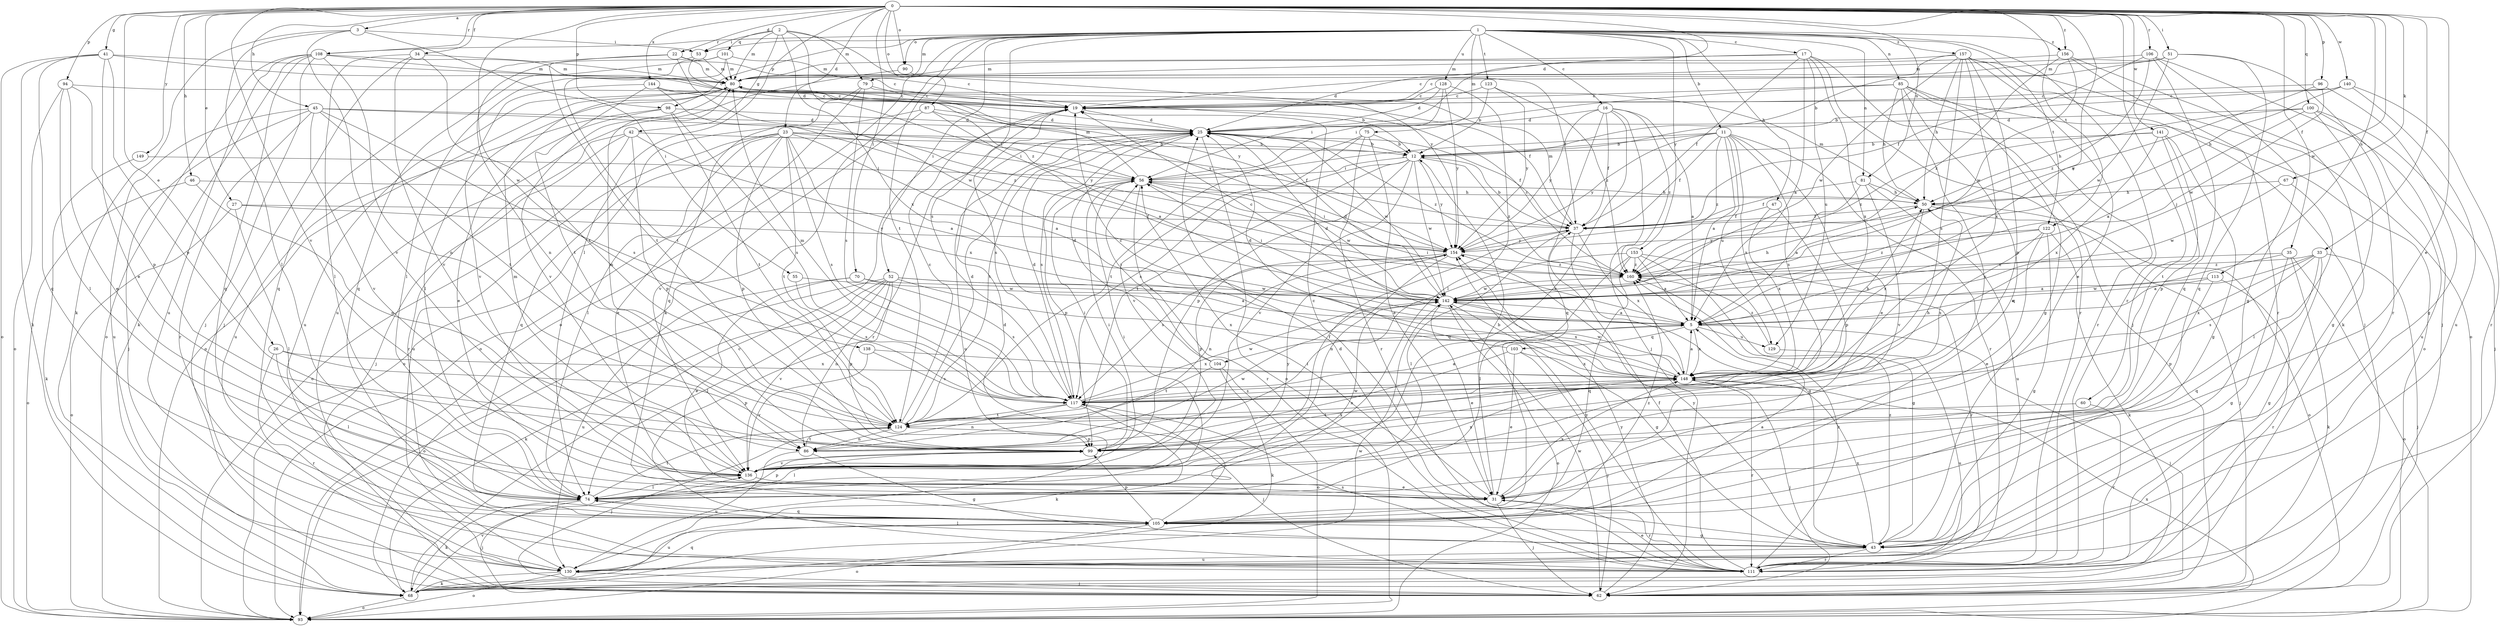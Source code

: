 strict digraph  {
0;
1;
2;
3;
5;
11;
12;
16;
17;
19;
22;
23;
25;
26;
27;
31;
33;
34;
35;
37;
41;
42;
43;
45;
46;
47;
50;
51;
52;
53;
55;
56;
60;
62;
67;
68;
70;
74;
75;
79;
80;
81;
85;
86;
87;
90;
93;
94;
96;
98;
99;
100;
101;
103;
104;
105;
106;
108;
111;
113;
117;
122;
123;
124;
128;
129;
130;
136;
138;
140;
141;
142;
144;
148;
149;
153;
154;
156;
157;
160;
0 -> 3  [label=a];
0 -> 5  [label=a];
0 -> 22  [label=d];
0 -> 23  [label=d];
0 -> 25  [label=d];
0 -> 26  [label=e];
0 -> 27  [label=e];
0 -> 31  [label=e];
0 -> 33  [label=f];
0 -> 34  [label=f];
0 -> 35  [label=f];
0 -> 41  [label=g];
0 -> 45  [label=h];
0 -> 46  [label=h];
0 -> 51  [label=i];
0 -> 60  [label=j];
0 -> 67  [label=k];
0 -> 70  [label=l];
0 -> 74  [label=l];
0 -> 81  [label=n];
0 -> 87  [label=o];
0 -> 90  [label=o];
0 -> 94  [label=p];
0 -> 96  [label=p];
0 -> 98  [label=p];
0 -> 100  [label=q];
0 -> 106  [label=r];
0 -> 108  [label=r];
0 -> 113  [label=s];
0 -> 122  [label=t];
0 -> 136  [label=v];
0 -> 138  [label=w];
0 -> 140  [label=w];
0 -> 141  [label=w];
0 -> 142  [label=w];
0 -> 144  [label=x];
0 -> 149  [label=y];
0 -> 156  [label=z];
1 -> 11  [label=b];
1 -> 16  [label=c];
1 -> 17  [label=c];
1 -> 47  [label=h];
1 -> 52  [label=i];
1 -> 53  [label=i];
1 -> 68  [label=k];
1 -> 75  [label=m];
1 -> 79  [label=m];
1 -> 81  [label=n];
1 -> 85  [label=n];
1 -> 90  [label=o];
1 -> 93  [label=o];
1 -> 98  [label=p];
1 -> 108  [label=r];
1 -> 111  [label=r];
1 -> 117  [label=s];
1 -> 122  [label=t];
1 -> 123  [label=t];
1 -> 124  [label=t];
1 -> 128  [label=u];
1 -> 153  [label=y];
1 -> 156  [label=z];
1 -> 157  [label=z];
2 -> 42  [label=g];
2 -> 53  [label=i];
2 -> 79  [label=m];
2 -> 80  [label=m];
2 -> 101  [label=q];
2 -> 148  [label=x];
2 -> 154  [label=y];
2 -> 160  [label=z];
3 -> 53  [label=i];
3 -> 55  [label=i];
3 -> 68  [label=k];
3 -> 74  [label=l];
3 -> 136  [label=v];
5 -> 25  [label=d];
5 -> 56  [label=i];
5 -> 62  [label=j];
5 -> 103  [label=q];
5 -> 104  [label=q];
5 -> 129  [label=u];
5 -> 148  [label=x];
11 -> 5  [label=a];
11 -> 12  [label=b];
11 -> 31  [label=e];
11 -> 37  [label=f];
11 -> 56  [label=i];
11 -> 111  [label=r];
11 -> 117  [label=s];
11 -> 129  [label=u];
11 -> 148  [label=x];
11 -> 154  [label=y];
11 -> 160  [label=z];
12 -> 56  [label=i];
12 -> 99  [label=p];
12 -> 117  [label=s];
12 -> 124  [label=t];
12 -> 136  [label=v];
12 -> 142  [label=w];
12 -> 154  [label=y];
12 -> 160  [label=z];
16 -> 5  [label=a];
16 -> 25  [label=d];
16 -> 37  [label=f];
16 -> 62  [label=j];
16 -> 105  [label=q];
16 -> 136  [label=v];
16 -> 154  [label=y];
16 -> 160  [label=z];
17 -> 5  [label=a];
17 -> 25  [label=d];
17 -> 37  [label=f];
17 -> 62  [label=j];
17 -> 80  [label=m];
17 -> 111  [label=r];
17 -> 129  [label=u];
17 -> 148  [label=x];
19 -> 25  [label=d];
19 -> 111  [label=r];
19 -> 117  [label=s];
22 -> 19  [label=c];
22 -> 80  [label=m];
22 -> 86  [label=n];
22 -> 105  [label=q];
22 -> 142  [label=w];
23 -> 5  [label=a];
23 -> 12  [label=b];
23 -> 31  [label=e];
23 -> 37  [label=f];
23 -> 56  [label=i];
23 -> 74  [label=l];
23 -> 99  [label=p];
23 -> 105  [label=q];
23 -> 117  [label=s];
23 -> 124  [label=t];
23 -> 130  [label=u];
23 -> 148  [label=x];
25 -> 12  [label=b];
25 -> 37  [label=f];
25 -> 93  [label=o];
25 -> 117  [label=s];
25 -> 124  [label=t];
25 -> 130  [label=u];
25 -> 142  [label=w];
25 -> 160  [label=z];
26 -> 74  [label=l];
26 -> 99  [label=p];
26 -> 111  [label=r];
26 -> 148  [label=x];
27 -> 37  [label=f];
27 -> 74  [label=l];
27 -> 93  [label=o];
27 -> 154  [label=y];
31 -> 12  [label=b];
31 -> 19  [label=c];
31 -> 62  [label=j];
31 -> 111  [label=r];
31 -> 148  [label=x];
33 -> 5  [label=a];
33 -> 43  [label=g];
33 -> 62  [label=j];
33 -> 105  [label=q];
33 -> 117  [label=s];
33 -> 148  [label=x];
33 -> 160  [label=z];
34 -> 62  [label=j];
34 -> 74  [label=l];
34 -> 80  [label=m];
34 -> 124  [label=t];
34 -> 136  [label=v];
35 -> 5  [label=a];
35 -> 43  [label=g];
35 -> 68  [label=k];
35 -> 93  [label=o];
35 -> 160  [label=z];
37 -> 12  [label=b];
37 -> 43  [label=g];
37 -> 74  [label=l];
37 -> 80  [label=m];
37 -> 148  [label=x];
37 -> 154  [label=y];
41 -> 19  [label=c];
41 -> 31  [label=e];
41 -> 68  [label=k];
41 -> 80  [label=m];
41 -> 93  [label=o];
41 -> 99  [label=p];
41 -> 105  [label=q];
42 -> 5  [label=a];
42 -> 12  [label=b];
42 -> 62  [label=j];
42 -> 93  [label=o];
42 -> 99  [label=p];
42 -> 111  [label=r];
43 -> 56  [label=i];
43 -> 74  [label=l];
43 -> 111  [label=r];
43 -> 130  [label=u];
43 -> 148  [label=x];
43 -> 154  [label=y];
43 -> 160  [label=z];
45 -> 25  [label=d];
45 -> 62  [label=j];
45 -> 111  [label=r];
45 -> 117  [label=s];
45 -> 124  [label=t];
45 -> 130  [label=u];
45 -> 136  [label=v];
45 -> 154  [label=y];
46 -> 50  [label=h];
46 -> 86  [label=n];
46 -> 93  [label=o];
47 -> 37  [label=f];
47 -> 99  [label=p];
47 -> 148  [label=x];
50 -> 37  [label=f];
50 -> 62  [label=j];
50 -> 80  [label=m];
50 -> 93  [label=o];
50 -> 148  [label=x];
51 -> 12  [label=b];
51 -> 19  [label=c];
51 -> 80  [label=m];
51 -> 105  [label=q];
51 -> 111  [label=r];
51 -> 142  [label=w];
52 -> 5  [label=a];
52 -> 68  [label=k];
52 -> 74  [label=l];
52 -> 86  [label=n];
52 -> 93  [label=o];
52 -> 99  [label=p];
52 -> 136  [label=v];
52 -> 142  [label=w];
52 -> 148  [label=x];
53 -> 80  [label=m];
53 -> 124  [label=t];
53 -> 154  [label=y];
55 -> 117  [label=s];
55 -> 142  [label=w];
56 -> 50  [label=h];
56 -> 80  [label=m];
56 -> 99  [label=p];
56 -> 111  [label=r];
56 -> 142  [label=w];
60 -> 111  [label=r];
60 -> 124  [label=t];
62 -> 142  [label=w];
62 -> 154  [label=y];
67 -> 50  [label=h];
67 -> 74  [label=l];
67 -> 142  [label=w];
68 -> 19  [label=c];
68 -> 93  [label=o];
68 -> 136  [label=v];
68 -> 142  [label=w];
70 -> 31  [label=e];
70 -> 117  [label=s];
70 -> 130  [label=u];
70 -> 142  [label=w];
74 -> 56  [label=i];
74 -> 62  [label=j];
74 -> 68  [label=k];
74 -> 99  [label=p];
74 -> 105  [label=q];
74 -> 124  [label=t];
75 -> 12  [label=b];
75 -> 31  [label=e];
75 -> 111  [label=r];
75 -> 124  [label=t];
75 -> 136  [label=v];
79 -> 12  [label=b];
79 -> 19  [label=c];
79 -> 93  [label=o];
79 -> 105  [label=q];
79 -> 117  [label=s];
80 -> 19  [label=c];
80 -> 37  [label=f];
80 -> 74  [label=l];
80 -> 93  [label=o];
80 -> 130  [label=u];
80 -> 136  [label=v];
81 -> 5  [label=a];
81 -> 37  [label=f];
81 -> 50  [label=h];
81 -> 130  [label=u];
81 -> 136  [label=v];
85 -> 19  [label=c];
85 -> 43  [label=g];
85 -> 50  [label=h];
85 -> 56  [label=i];
85 -> 93  [label=o];
85 -> 105  [label=q];
85 -> 111  [label=r];
85 -> 136  [label=v];
86 -> 43  [label=g];
86 -> 124  [label=t];
86 -> 130  [label=u];
86 -> 142  [label=w];
86 -> 148  [label=x];
87 -> 5  [label=a];
87 -> 25  [label=d];
87 -> 56  [label=i];
87 -> 93  [label=o];
87 -> 136  [label=v];
90 -> 37  [label=f];
90 -> 130  [label=u];
93 -> 148  [label=x];
94 -> 19  [label=c];
94 -> 31  [label=e];
94 -> 74  [label=l];
94 -> 93  [label=o];
94 -> 99  [label=p];
96 -> 19  [label=c];
96 -> 43  [label=g];
96 -> 142  [label=w];
96 -> 154  [label=y];
98 -> 25  [label=d];
98 -> 31  [label=e];
98 -> 117  [label=s];
98 -> 124  [label=t];
98 -> 130  [label=u];
99 -> 37  [label=f];
99 -> 56  [label=i];
99 -> 74  [label=l];
99 -> 80  [label=m];
99 -> 136  [label=v];
100 -> 5  [label=a];
100 -> 25  [label=d];
100 -> 43  [label=g];
100 -> 50  [label=h];
100 -> 62  [label=j];
100 -> 130  [label=u];
101 -> 19  [label=c];
101 -> 74  [label=l];
101 -> 80  [label=m];
101 -> 105  [label=q];
101 -> 124  [label=t];
103 -> 25  [label=d];
103 -> 31  [label=e];
103 -> 62  [label=j];
103 -> 86  [label=n];
103 -> 148  [label=x];
104 -> 25  [label=d];
104 -> 56  [label=i];
104 -> 68  [label=k];
104 -> 93  [label=o];
104 -> 124  [label=t];
105 -> 5  [label=a];
105 -> 25  [label=d];
105 -> 43  [label=g];
105 -> 93  [label=o];
105 -> 99  [label=p];
105 -> 130  [label=u];
105 -> 160  [label=z];
106 -> 37  [label=f];
106 -> 43  [label=g];
106 -> 62  [label=j];
106 -> 80  [label=m];
106 -> 105  [label=q];
106 -> 160  [label=z];
108 -> 25  [label=d];
108 -> 62  [label=j];
108 -> 68  [label=k];
108 -> 80  [label=m];
108 -> 86  [label=n];
108 -> 93  [label=o];
108 -> 105  [label=q];
108 -> 130  [label=u];
111 -> 25  [label=d];
111 -> 31  [label=e];
111 -> 37  [label=f];
111 -> 117  [label=s];
111 -> 154  [label=y];
111 -> 160  [label=z];
113 -> 5  [label=a];
113 -> 99  [label=p];
113 -> 111  [label=r];
113 -> 142  [label=w];
117 -> 5  [label=a];
117 -> 25  [label=d];
117 -> 62  [label=j];
117 -> 68  [label=k];
117 -> 80  [label=m];
117 -> 86  [label=n];
117 -> 124  [label=t];
117 -> 142  [label=w];
117 -> 148  [label=x];
122 -> 31  [label=e];
122 -> 43  [label=g];
122 -> 68  [label=k];
122 -> 117  [label=s];
122 -> 154  [label=y];
122 -> 160  [label=z];
123 -> 12  [label=b];
123 -> 19  [label=c];
123 -> 154  [label=y];
123 -> 160  [label=z];
124 -> 19  [label=c];
124 -> 25  [label=d];
124 -> 50  [label=h];
124 -> 62  [label=j];
124 -> 86  [label=n];
124 -> 99  [label=p];
128 -> 19  [label=c];
128 -> 25  [label=d];
128 -> 56  [label=i];
128 -> 74  [label=l];
128 -> 154  [label=y];
129 -> 130  [label=u];
129 -> 160  [label=z];
130 -> 62  [label=j];
130 -> 68  [label=k];
130 -> 93  [label=o];
130 -> 105  [label=q];
136 -> 31  [label=e];
136 -> 56  [label=i];
136 -> 74  [label=l];
136 -> 80  [label=m];
136 -> 142  [label=w];
136 -> 148  [label=x];
136 -> 154  [label=y];
138 -> 117  [label=s];
138 -> 136  [label=v];
138 -> 148  [label=x];
140 -> 12  [label=b];
140 -> 19  [label=c];
140 -> 50  [label=h];
140 -> 111  [label=r];
140 -> 130  [label=u];
141 -> 12  [label=b];
141 -> 43  [label=g];
141 -> 99  [label=p];
141 -> 124  [label=t];
141 -> 148  [label=x];
141 -> 160  [label=z];
142 -> 5  [label=a];
142 -> 19  [label=c];
142 -> 25  [label=d];
142 -> 31  [label=e];
142 -> 43  [label=g];
142 -> 50  [label=h];
142 -> 56  [label=i];
142 -> 93  [label=o];
142 -> 148  [label=x];
144 -> 19  [label=c];
144 -> 124  [label=t];
144 -> 136  [label=v];
144 -> 154  [label=y];
144 -> 160  [label=z];
148 -> 5  [label=a];
148 -> 19  [label=c];
148 -> 50  [label=h];
148 -> 62  [label=j];
148 -> 111  [label=r];
148 -> 117  [label=s];
148 -> 142  [label=w];
149 -> 56  [label=i];
149 -> 68  [label=k];
153 -> 5  [label=a];
153 -> 43  [label=g];
153 -> 74  [label=l];
153 -> 86  [label=n];
153 -> 105  [label=q];
153 -> 111  [label=r];
153 -> 160  [label=z];
154 -> 56  [label=i];
154 -> 74  [label=l];
154 -> 86  [label=n];
154 -> 99  [label=p];
154 -> 117  [label=s];
154 -> 160  [label=z];
156 -> 68  [label=k];
156 -> 80  [label=m];
156 -> 111  [label=r];
156 -> 142  [label=w];
156 -> 160  [label=z];
157 -> 19  [label=c];
157 -> 31  [label=e];
157 -> 50  [label=h];
157 -> 62  [label=j];
157 -> 80  [label=m];
157 -> 93  [label=o];
157 -> 99  [label=p];
157 -> 117  [label=s];
157 -> 142  [label=w];
157 -> 148  [label=x];
160 -> 19  [label=c];
160 -> 142  [label=w];
}
